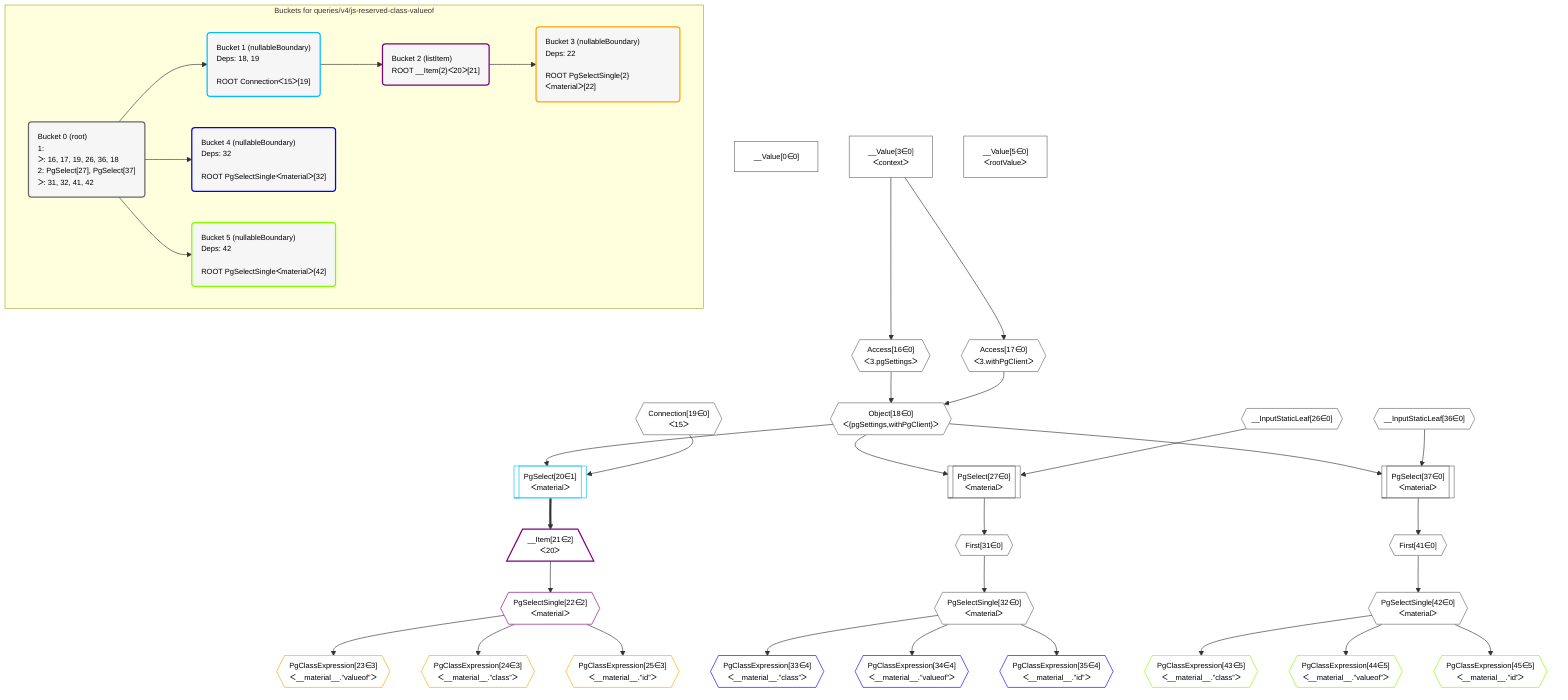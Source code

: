 %%{init: {'themeVariables': { 'fontSize': '12px'}}}%%
graph TD
    classDef path fill:#eee,stroke:#000,color:#000
    classDef plan fill:#fff,stroke-width:1px,color:#000
    classDef itemplan fill:#fff,stroke-width:2px,color:#000
    classDef unbatchedplan fill:#dff,stroke-width:1px,color:#000
    classDef sideeffectplan fill:#fcc,stroke-width:2px,color:#000
    classDef bucket fill:#f6f6f6,color:#000,stroke-width:2px,text-align:left


    %% define steps
    __Value0["__Value[0∈0]"]:::plan
    __Value3["__Value[3∈0]<br />ᐸcontextᐳ"]:::plan
    __Value5["__Value[5∈0]<br />ᐸrootValueᐳ"]:::plan
    Access16{{"Access[16∈0]<br />ᐸ3.pgSettingsᐳ"}}:::plan
    Access17{{"Access[17∈0]<br />ᐸ3.withPgClientᐳ"}}:::plan
    Object18{{"Object[18∈0]<br />ᐸ{pgSettings,withPgClient}ᐳ"}}:::plan
    Connection19{{"Connection[19∈0]<br />ᐸ15ᐳ"}}:::plan
    PgSelect20[["PgSelect[20∈1]<br />ᐸmaterialᐳ"]]:::plan
    __Item21[/"__Item[21∈2]<br />ᐸ20ᐳ"\]:::itemplan
    PgSelectSingle22{{"PgSelectSingle[22∈2]<br />ᐸmaterialᐳ"}}:::plan
    PgClassExpression23{{"PgClassExpression[23∈3]<br />ᐸ__material__.”valueof”ᐳ"}}:::plan
    PgClassExpression24{{"PgClassExpression[24∈3]<br />ᐸ__material__.”class”ᐳ"}}:::plan
    PgClassExpression25{{"PgClassExpression[25∈3]<br />ᐸ__material__.”id”ᐳ"}}:::plan
    __InputStaticLeaf26{{"__InputStaticLeaf[26∈0]"}}:::plan
    PgSelect27[["PgSelect[27∈0]<br />ᐸmaterialᐳ"]]:::plan
    First31{{"First[31∈0]"}}:::plan
    PgSelectSingle32{{"PgSelectSingle[32∈0]<br />ᐸmaterialᐳ"}}:::plan
    PgClassExpression33{{"PgClassExpression[33∈4]<br />ᐸ__material__.”class”ᐳ"}}:::plan
    PgClassExpression34{{"PgClassExpression[34∈4]<br />ᐸ__material__.”valueof”ᐳ"}}:::plan
    PgClassExpression35{{"PgClassExpression[35∈4]<br />ᐸ__material__.”id”ᐳ"}}:::plan
    __InputStaticLeaf36{{"__InputStaticLeaf[36∈0]"}}:::plan
    PgSelect37[["PgSelect[37∈0]<br />ᐸmaterialᐳ"]]:::plan
    First41{{"First[41∈0]"}}:::plan
    PgSelectSingle42{{"PgSelectSingle[42∈0]<br />ᐸmaterialᐳ"}}:::plan
    PgClassExpression43{{"PgClassExpression[43∈5]<br />ᐸ__material__.”class”ᐳ"}}:::plan
    PgClassExpression44{{"PgClassExpression[44∈5]<br />ᐸ__material__.”valueof”ᐳ"}}:::plan
    PgClassExpression45{{"PgClassExpression[45∈5]<br />ᐸ__material__.”id”ᐳ"}}:::plan

    %% plan dependencies
    __Value3 --> Access16
    __Value3 --> Access17
    Access16 & Access17 --> Object18
    Object18 & Connection19 --> PgSelect20
    PgSelect20 ==> __Item21
    __Item21 --> PgSelectSingle22
    PgSelectSingle22 --> PgClassExpression23
    PgSelectSingle22 --> PgClassExpression24
    PgSelectSingle22 --> PgClassExpression25
    Object18 & __InputStaticLeaf26 --> PgSelect27
    PgSelect27 --> First31
    First31 --> PgSelectSingle32
    PgSelectSingle32 --> PgClassExpression33
    PgSelectSingle32 --> PgClassExpression34
    PgSelectSingle32 --> PgClassExpression35
    Object18 & __InputStaticLeaf36 --> PgSelect37
    PgSelect37 --> First41
    First41 --> PgSelectSingle42
    PgSelectSingle42 --> PgClassExpression43
    PgSelectSingle42 --> PgClassExpression44
    PgSelectSingle42 --> PgClassExpression45

    subgraph "Buckets for queries/v4/js-reserved-class-valueof"
    Bucket0("Bucket 0 (root)<br />1: <br />ᐳ: 16, 17, 19, 26, 36, 18<br />2: PgSelect[27], PgSelect[37]<br />ᐳ: 31, 32, 41, 42"):::bucket
    classDef bucket0 stroke:#696969
    class Bucket0,__Value0,__Value3,__Value5,Access16,Access17,Object18,Connection19,__InputStaticLeaf26,PgSelect27,First31,PgSelectSingle32,__InputStaticLeaf36,PgSelect37,First41,PgSelectSingle42 bucket0
    Bucket1("Bucket 1 (nullableBoundary)<br />Deps: 18, 19<br /><br />ROOT Connectionᐸ15ᐳ[19]"):::bucket
    classDef bucket1 stroke:#00bfff
    class Bucket1,PgSelect20 bucket1
    Bucket2("Bucket 2 (listItem)<br />ROOT __Item{2}ᐸ20ᐳ[21]"):::bucket
    classDef bucket2 stroke:#7f007f
    class Bucket2,__Item21,PgSelectSingle22 bucket2
    Bucket3("Bucket 3 (nullableBoundary)<br />Deps: 22<br /><br />ROOT PgSelectSingle{2}ᐸmaterialᐳ[22]"):::bucket
    classDef bucket3 stroke:#ffa500
    class Bucket3,PgClassExpression23,PgClassExpression24,PgClassExpression25 bucket3
    Bucket4("Bucket 4 (nullableBoundary)<br />Deps: 32<br /><br />ROOT PgSelectSingleᐸmaterialᐳ[32]"):::bucket
    classDef bucket4 stroke:#0000ff
    class Bucket4,PgClassExpression33,PgClassExpression34,PgClassExpression35 bucket4
    Bucket5("Bucket 5 (nullableBoundary)<br />Deps: 42<br /><br />ROOT PgSelectSingleᐸmaterialᐳ[42]"):::bucket
    classDef bucket5 stroke:#7fff00
    class Bucket5,PgClassExpression43,PgClassExpression44,PgClassExpression45 bucket5
    Bucket0 --> Bucket1 & Bucket4 & Bucket5
    Bucket1 --> Bucket2
    Bucket2 --> Bucket3
    end